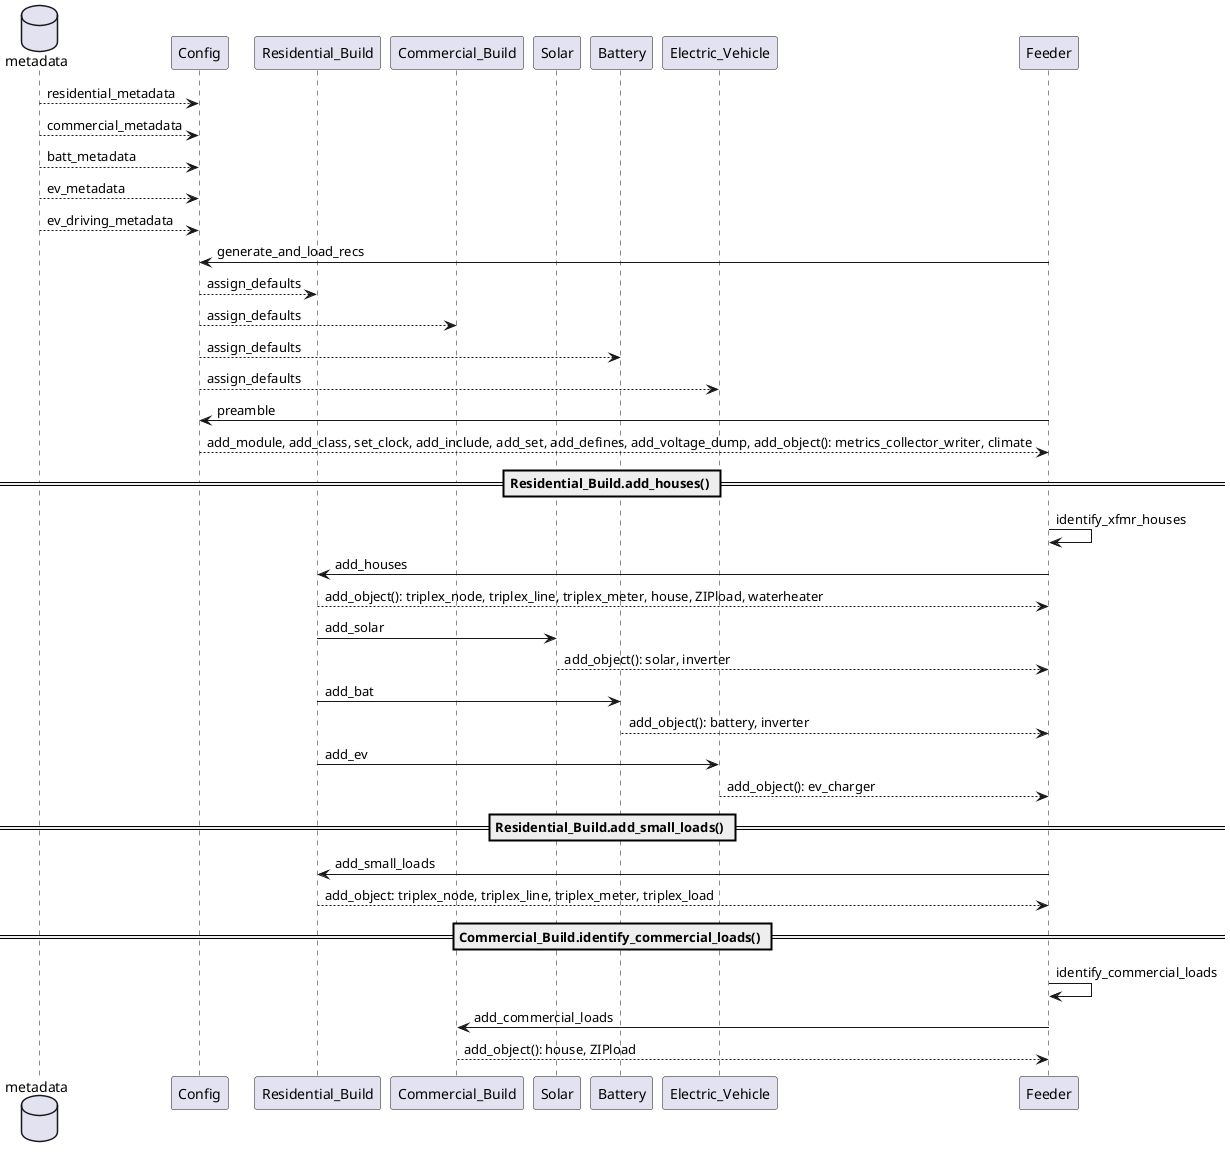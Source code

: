 @startuml gld_residential_feeder_sequence.wsd
database metadata
participant Config
participant Residential_Build
participant Commercial_Build
participant Solar 
participant Battery 
participant Electric_Vehicle
participant Feeder

metadata --> Config: residential_metadata
metadata --> Config: commercial_metadata
metadata --> Config: batt_metadata
metadata --> Config: ev_metadata
metadata --> Config: ev_driving_metadata

Feeder -> Config: generate_and_load_recs
Config --> Residential_Build: assign_defaults
Config --> Commercial_Build: assign_defaults
Config --> Battery: assign_defaults
Config --> Electric_Vehicle: assign_defaults
Feeder -> Config: preamble
Config -->  Feeder: add_module, add_class, set_clock, add_include, add_set, add_defines, add_voltage_dump, add_object(): metrics_collector_writer, climate

== Residential_Build.add_houses() ==
Feeder -> Feeder: identify_xfmr_houses
Feeder -> Residential_Build: add_houses
return add_object(): triplex_node, triplex_line, triplex_meter, house, ZIPload, waterheater
Residential_Build -> Solar: add_solar
Solar --> Feeder: add_object(): solar, inverter
Residential_Build -> Battery: add_bat
Battery --> Feeder: add_object(): battery, inverter
Residential_Build -> Electric_Vehicle: add_ev
Electric_Vehicle --> Feeder: add_object(): ev_charger

== Residential_Build.add_small_loads() ==
Feeder -> Residential_Build: add_small_loads
Residential_Build --> Feeder: add_object: triplex_node, triplex_line, triplex_meter, triplex_load

== Commercial_Build.identify_commercial_loads() ==
Feeder -> Feeder: identify_commercial_loads
Feeder -> Commercial_Build: add_commercial_loads

Commercial_Build --> Feeder: add_object(): house, ZIPload

@enduml